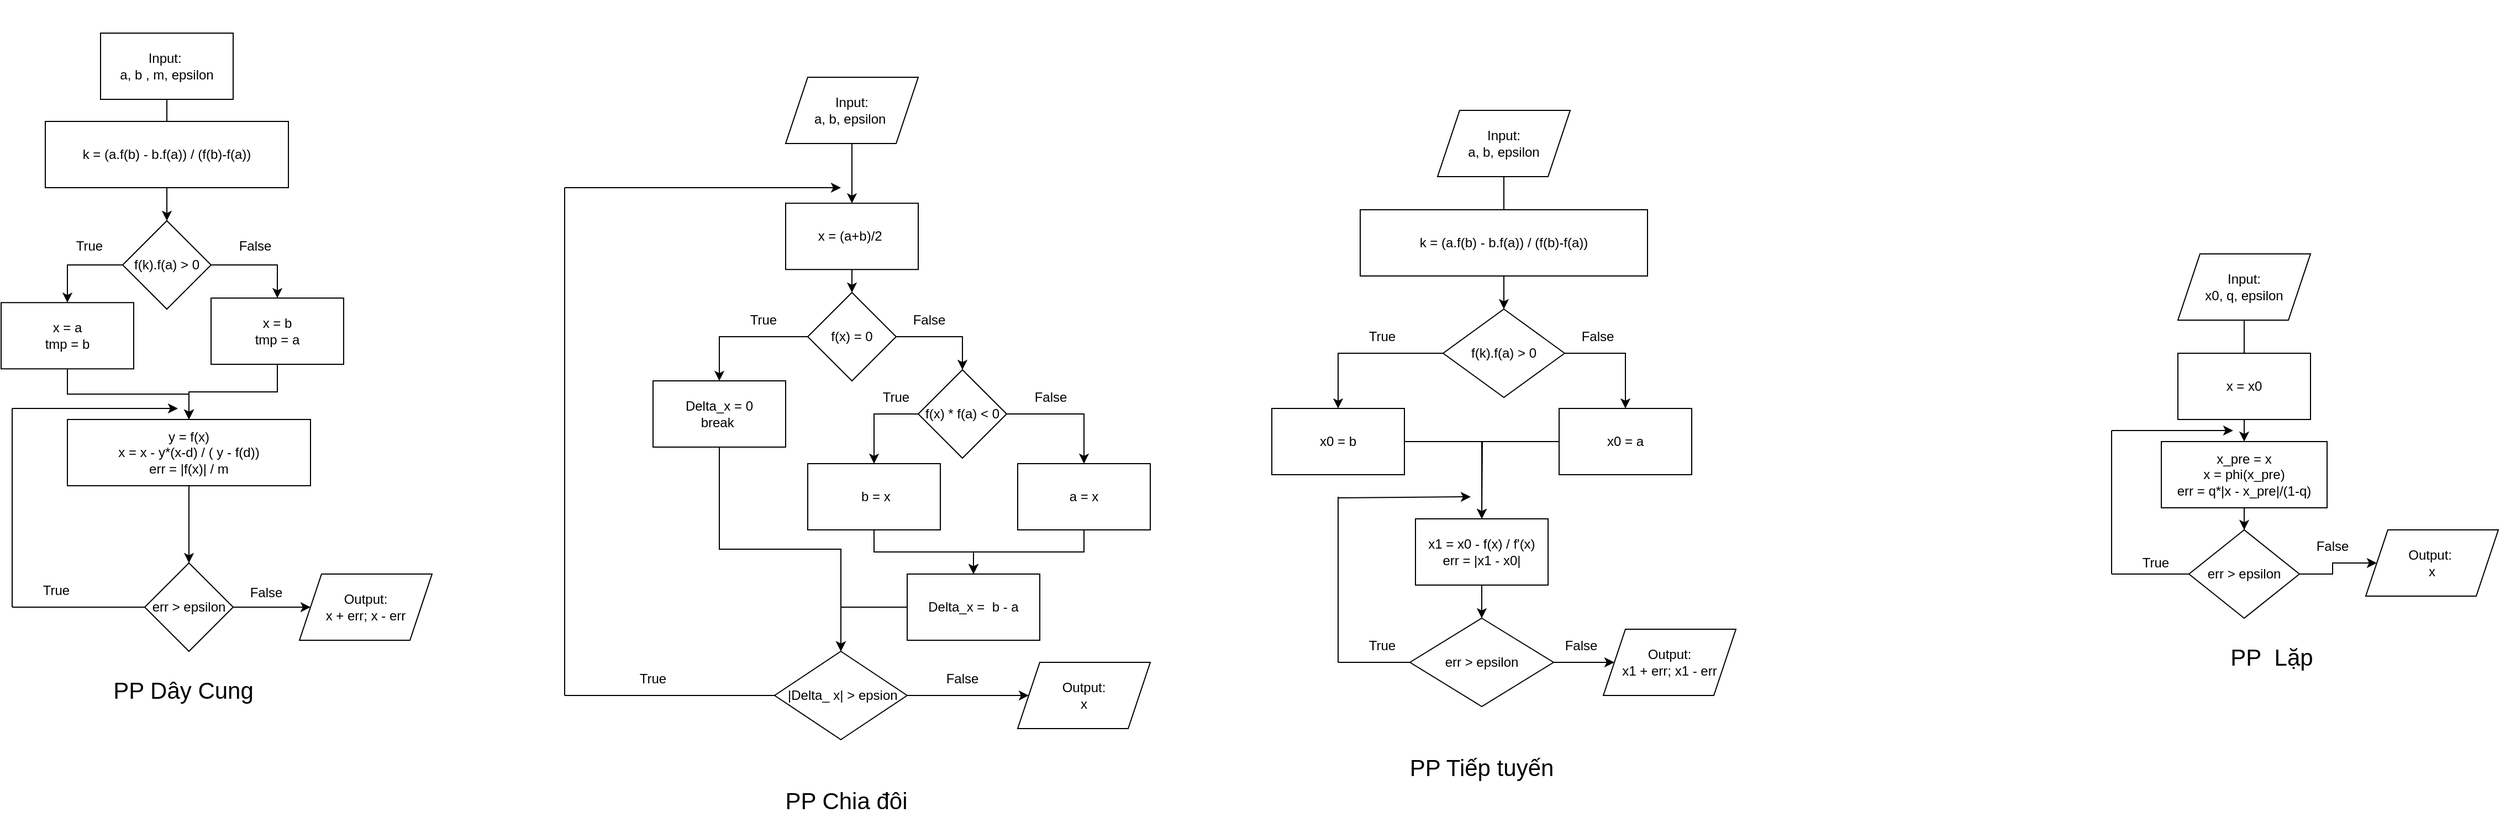 <mxfile version="24.2.5" type="device">
  <diagram name="Trang-1" id="L4D_aGBdxR2OYIPZ12Mq">
    <mxGraphModel dx="2575" dy="982" grid="1" gridSize="10" guides="1" tooltips="1" connect="1" arrows="1" fold="1" page="1" pageScale="1" pageWidth="827" pageHeight="1169" math="0" shadow="0">
      <root>
        <mxCell id="0" />
        <mxCell id="1" parent="0" />
        <mxCell id="GbJV0H-YjxE18d9n_con-35" value="" style="group" vertex="1" connectable="0" parent="1">
          <mxGeometry x="-260" y="130" width="390" height="610" as="geometry" />
        </mxCell>
        <mxCell id="GbJV0H-YjxE18d9n_con-9" value="" style="edgeStyle=orthogonalEdgeStyle;rounded=0;orthogonalLoop=1;jettySize=auto;html=1;" edge="1" parent="GbJV0H-YjxE18d9n_con-35" source="GbJV0H-YjxE18d9n_con-1" target="GbJV0H-YjxE18d9n_con-3">
          <mxGeometry relative="1" as="geometry" />
        </mxCell>
        <mxCell id="GbJV0H-YjxE18d9n_con-1" value="&lt;div&gt;Input:&amp;nbsp;&lt;/div&gt;a, b , m, epsilon" style="rounded=0;whiteSpace=wrap;html=1;" vertex="1" parent="GbJV0H-YjxE18d9n_con-35">
          <mxGeometry x="90" width="120" height="60" as="geometry" />
        </mxCell>
        <mxCell id="GbJV0H-YjxE18d9n_con-2" value="k = (a.f(b) - b.f(a)) / (f(b)-f(a))" style="rounded=0;whiteSpace=wrap;html=1;" vertex="1" parent="GbJV0H-YjxE18d9n_con-35">
          <mxGeometry x="40" y="80" width="220" height="60" as="geometry" />
        </mxCell>
        <mxCell id="GbJV0H-YjxE18d9n_con-14" style="edgeStyle=orthogonalEdgeStyle;rounded=0;orthogonalLoop=1;jettySize=auto;html=1;entryX=0.5;entryY=0;entryDx=0;entryDy=0;exitX=0;exitY=0.5;exitDx=0;exitDy=0;" edge="1" parent="GbJV0H-YjxE18d9n_con-35" source="GbJV0H-YjxE18d9n_con-3" target="GbJV0H-YjxE18d9n_con-11">
          <mxGeometry relative="1" as="geometry" />
        </mxCell>
        <mxCell id="GbJV0H-YjxE18d9n_con-15" style="edgeStyle=orthogonalEdgeStyle;rounded=0;orthogonalLoop=1;jettySize=auto;html=1;exitX=1;exitY=0.5;exitDx=0;exitDy=0;entryX=0.5;entryY=0;entryDx=0;entryDy=0;" edge="1" parent="GbJV0H-YjxE18d9n_con-35" source="GbJV0H-YjxE18d9n_con-3" target="GbJV0H-YjxE18d9n_con-12">
          <mxGeometry relative="1" as="geometry" />
        </mxCell>
        <mxCell id="GbJV0H-YjxE18d9n_con-3" value="f(k).f(a) &amp;gt; 0" style="rhombus;whiteSpace=wrap;html=1;" vertex="1" parent="GbJV0H-YjxE18d9n_con-35">
          <mxGeometry x="110" y="170" width="80" height="80" as="geometry" />
        </mxCell>
        <mxCell id="GbJV0H-YjxE18d9n_con-22" value="" style="edgeStyle=orthogonalEdgeStyle;rounded=0;orthogonalLoop=1;jettySize=auto;html=1;" edge="1" parent="GbJV0H-YjxE18d9n_con-35" source="GbJV0H-YjxE18d9n_con-11" target="GbJV0H-YjxE18d9n_con-17">
          <mxGeometry relative="1" as="geometry" />
        </mxCell>
        <mxCell id="GbJV0H-YjxE18d9n_con-11" value="x = a&lt;br&gt;tmp = b" style="rounded=0;whiteSpace=wrap;html=1;" vertex="1" parent="GbJV0H-YjxE18d9n_con-35">
          <mxGeometry y="244.13" width="120" height="60" as="geometry" />
        </mxCell>
        <mxCell id="GbJV0H-YjxE18d9n_con-23" value="" style="edgeStyle=orthogonalEdgeStyle;rounded=0;orthogonalLoop=1;jettySize=auto;html=1;" edge="1" parent="GbJV0H-YjxE18d9n_con-35" source="GbJV0H-YjxE18d9n_con-12" target="GbJV0H-YjxE18d9n_con-17">
          <mxGeometry relative="1" as="geometry" />
        </mxCell>
        <mxCell id="GbJV0H-YjxE18d9n_con-12" value="x = b&lt;br&gt;tmp = a" style="rounded=0;whiteSpace=wrap;html=1;" vertex="1" parent="GbJV0H-YjxE18d9n_con-35">
          <mxGeometry x="190" y="240" width="120" height="60" as="geometry" />
        </mxCell>
        <mxCell id="GbJV0H-YjxE18d9n_con-19" value="" style="edgeStyle=orthogonalEdgeStyle;rounded=0;orthogonalLoop=1;jettySize=auto;html=1;" edge="1" parent="GbJV0H-YjxE18d9n_con-35" source="GbJV0H-YjxE18d9n_con-17" target="GbJV0H-YjxE18d9n_con-18">
          <mxGeometry relative="1" as="geometry" />
        </mxCell>
        <mxCell id="GbJV0H-YjxE18d9n_con-17" value="y = f(x)&lt;br&gt;x = x - y*(x-d) / ( y - f(d))&lt;br&gt;err = |f(x)| / m" style="rounded=0;whiteSpace=wrap;html=1;" vertex="1" parent="GbJV0H-YjxE18d9n_con-35">
          <mxGeometry x="60" y="350" width="220" height="60" as="geometry" />
        </mxCell>
        <mxCell id="GbJV0H-YjxE18d9n_con-21" value="" style="edgeStyle=orthogonalEdgeStyle;rounded=0;orthogonalLoop=1;jettySize=auto;html=1;" edge="1" parent="GbJV0H-YjxE18d9n_con-35" source="GbJV0H-YjxE18d9n_con-18" target="GbJV0H-YjxE18d9n_con-20">
          <mxGeometry relative="1" as="geometry" />
        </mxCell>
        <mxCell id="GbJV0H-YjxE18d9n_con-18" value="err &amp;gt; epsilon" style="rhombus;whiteSpace=wrap;html=1;rounded=0;" vertex="1" parent="GbJV0H-YjxE18d9n_con-35">
          <mxGeometry x="130" y="480" width="80" height="80" as="geometry" />
        </mxCell>
        <mxCell id="GbJV0H-YjxE18d9n_con-20" value="Output:&lt;br&gt;x + err; x - err" style="shape=parallelogram;perimeter=parallelogramPerimeter;whiteSpace=wrap;html=1;fixedSize=1;rounded=0;" vertex="1" parent="GbJV0H-YjxE18d9n_con-35">
          <mxGeometry x="270" y="490" width="120" height="60" as="geometry" />
        </mxCell>
        <mxCell id="GbJV0H-YjxE18d9n_con-25" value="" style="endArrow=classic;html=1;rounded=0;" edge="1" parent="GbJV0H-YjxE18d9n_con-35">
          <mxGeometry width="50" height="50" relative="1" as="geometry">
            <mxPoint x="10" y="340" as="sourcePoint" />
            <mxPoint x="160" y="340" as="targetPoint" />
          </mxGeometry>
        </mxCell>
        <mxCell id="GbJV0H-YjxE18d9n_con-26" value="" style="endArrow=none;html=1;rounded=0;" edge="1" parent="GbJV0H-YjxE18d9n_con-35">
          <mxGeometry width="50" height="50" relative="1" as="geometry">
            <mxPoint x="10" y="520" as="sourcePoint" />
            <mxPoint x="10" y="340" as="targetPoint" />
          </mxGeometry>
        </mxCell>
        <mxCell id="GbJV0H-YjxE18d9n_con-27" value="" style="endArrow=none;html=1;rounded=0;entryX=0;entryY=0.5;entryDx=0;entryDy=0;" edge="1" parent="GbJV0H-YjxE18d9n_con-35" target="GbJV0H-YjxE18d9n_con-18">
          <mxGeometry width="50" height="50" relative="1" as="geometry">
            <mxPoint x="10" y="520" as="sourcePoint" />
            <mxPoint x="120" y="470" as="targetPoint" />
          </mxGeometry>
        </mxCell>
        <mxCell id="GbJV0H-YjxE18d9n_con-28" value="True" style="text;html=1;align=center;verticalAlign=middle;whiteSpace=wrap;rounded=0;" vertex="1" parent="GbJV0H-YjxE18d9n_con-35">
          <mxGeometry x="50" y="178.09" width="60" height="30" as="geometry" />
        </mxCell>
        <mxCell id="GbJV0H-YjxE18d9n_con-29" value="True" style="text;html=1;align=center;verticalAlign=middle;whiteSpace=wrap;rounded=0;" vertex="1" parent="GbJV0H-YjxE18d9n_con-35">
          <mxGeometry x="20" y="490" width="60" height="30" as="geometry" />
        </mxCell>
        <mxCell id="GbJV0H-YjxE18d9n_con-30" value="False" style="text;html=1;align=center;verticalAlign=middle;whiteSpace=wrap;rounded=0;" vertex="1" parent="GbJV0H-YjxE18d9n_con-35">
          <mxGeometry x="200" y="178.09" width="60" height="30" as="geometry" />
        </mxCell>
        <mxCell id="GbJV0H-YjxE18d9n_con-31" value="False" style="text;html=1;align=center;verticalAlign=middle;whiteSpace=wrap;rounded=0;" vertex="1" parent="GbJV0H-YjxE18d9n_con-35">
          <mxGeometry x="210" y="491.91" width="60" height="30" as="geometry" />
        </mxCell>
        <mxCell id="GbJV0H-YjxE18d9n_con-32" value="PP Dây Cung" style="text;html=1;align=center;verticalAlign=middle;whiteSpace=wrap;rounded=0;strokeWidth=2;fontSize=21;" vertex="1" parent="GbJV0H-YjxE18d9n_con-35">
          <mxGeometry x="80" y="580" width="170" height="30" as="geometry" />
        </mxCell>
        <mxCell id="GbJV0H-YjxE18d9n_con-96" value="" style="group" vertex="1" connectable="0" parent="1">
          <mxGeometry x="250" y="100" width="530" height="740" as="geometry" />
        </mxCell>
        <mxCell id="GbJV0H-YjxE18d9n_con-37" value="Input:&lt;br&gt;a, b, epsilon&amp;nbsp;" style="shape=parallelogram;perimeter=parallelogramPerimeter;whiteSpace=wrap;html=1;fixedSize=1;" vertex="1" parent="GbJV0H-YjxE18d9n_con-96">
          <mxGeometry x="200" y="70" width="120" height="60" as="geometry" />
        </mxCell>
        <mxCell id="GbJV0H-YjxE18d9n_con-41" value="" style="edgeStyle=orthogonalEdgeStyle;rounded=0;orthogonalLoop=1;jettySize=auto;html=1;exitX=0.5;exitY=1;exitDx=0;exitDy=0;" edge="1" parent="GbJV0H-YjxE18d9n_con-96" source="GbJV0H-YjxE18d9n_con-37" target="GbJV0H-YjxE18d9n_con-40">
          <mxGeometry relative="1" as="geometry">
            <mxPoint x="260" y="150" as="sourcePoint" />
          </mxGeometry>
        </mxCell>
        <mxCell id="GbJV0H-YjxE18d9n_con-43" value="" style="edgeStyle=orthogonalEdgeStyle;rounded=0;orthogonalLoop=1;jettySize=auto;html=1;" edge="1" parent="GbJV0H-YjxE18d9n_con-96" source="GbJV0H-YjxE18d9n_con-40" target="GbJV0H-YjxE18d9n_con-42">
          <mxGeometry relative="1" as="geometry" />
        </mxCell>
        <mxCell id="GbJV0H-YjxE18d9n_con-40" value="x = (a+b)/2&amp;nbsp;" style="whiteSpace=wrap;html=1;" vertex="1" parent="GbJV0H-YjxE18d9n_con-96">
          <mxGeometry x="200" y="184.13" width="120" height="60" as="geometry" />
        </mxCell>
        <mxCell id="GbJV0H-YjxE18d9n_con-48" style="edgeStyle=orthogonalEdgeStyle;rounded=0;orthogonalLoop=1;jettySize=auto;html=1;entryX=0.5;entryY=0;entryDx=0;entryDy=0;" edge="1" parent="GbJV0H-YjxE18d9n_con-96" source="GbJV0H-YjxE18d9n_con-42" target="GbJV0H-YjxE18d9n_con-44">
          <mxGeometry relative="1" as="geometry" />
        </mxCell>
        <mxCell id="GbJV0H-YjxE18d9n_con-49" style="edgeStyle=orthogonalEdgeStyle;rounded=0;orthogonalLoop=1;jettySize=auto;html=1;exitX=1;exitY=0.5;exitDx=0;exitDy=0;entryX=0.5;entryY=0;entryDx=0;entryDy=0;" edge="1" parent="GbJV0H-YjxE18d9n_con-96" source="GbJV0H-YjxE18d9n_con-42" target="GbJV0H-YjxE18d9n_con-45">
          <mxGeometry relative="1" as="geometry" />
        </mxCell>
        <mxCell id="GbJV0H-YjxE18d9n_con-42" value="f(x)&amp;nbsp;= 0" style="rhombus;whiteSpace=wrap;html=1;" vertex="1" parent="GbJV0H-YjxE18d9n_con-96">
          <mxGeometry x="220" y="265" width="80" height="80" as="geometry" />
        </mxCell>
        <mxCell id="GbJV0H-YjxE18d9n_con-61" style="edgeStyle=orthogonalEdgeStyle;rounded=0;orthogonalLoop=1;jettySize=auto;html=1;exitX=0.5;exitY=1;exitDx=0;exitDy=0;entryX=0.5;entryY=0;entryDx=0;entryDy=0;" edge="1" parent="GbJV0H-YjxE18d9n_con-96" source="GbJV0H-YjxE18d9n_con-44" target="GbJV0H-YjxE18d9n_con-53">
          <mxGeometry relative="1" as="geometry" />
        </mxCell>
        <mxCell id="GbJV0H-YjxE18d9n_con-44" value="Delta_x = 0&lt;br&gt;break&amp;nbsp;" style="rounded=0;whiteSpace=wrap;html=1;" vertex="1" parent="GbJV0H-YjxE18d9n_con-96">
          <mxGeometry x="80" y="345" width="120" height="60" as="geometry" />
        </mxCell>
        <mxCell id="GbJV0H-YjxE18d9n_con-50" style="edgeStyle=orthogonalEdgeStyle;rounded=0;orthogonalLoop=1;jettySize=auto;html=1;exitX=0;exitY=0.5;exitDx=0;exitDy=0;" edge="1" parent="GbJV0H-YjxE18d9n_con-96" source="GbJV0H-YjxE18d9n_con-45" target="GbJV0H-YjxE18d9n_con-46">
          <mxGeometry relative="1" as="geometry" />
        </mxCell>
        <mxCell id="GbJV0H-YjxE18d9n_con-51" style="edgeStyle=orthogonalEdgeStyle;rounded=0;orthogonalLoop=1;jettySize=auto;html=1;exitX=1;exitY=0.5;exitDx=0;exitDy=0;entryX=0.5;entryY=0;entryDx=0;entryDy=0;" edge="1" parent="GbJV0H-YjxE18d9n_con-96" source="GbJV0H-YjxE18d9n_con-45" target="GbJV0H-YjxE18d9n_con-47">
          <mxGeometry relative="1" as="geometry" />
        </mxCell>
        <mxCell id="GbJV0H-YjxE18d9n_con-45" value="f(x) * f(a) &amp;lt; 0" style="rhombus;whiteSpace=wrap;html=1;" vertex="1" parent="GbJV0H-YjxE18d9n_con-96">
          <mxGeometry x="320" y="335" width="80" height="80" as="geometry" />
        </mxCell>
        <mxCell id="GbJV0H-YjxE18d9n_con-59" style="edgeStyle=orthogonalEdgeStyle;rounded=0;orthogonalLoop=1;jettySize=auto;html=1;entryX=0.5;entryY=0;entryDx=0;entryDy=0;" edge="1" parent="GbJV0H-YjxE18d9n_con-96" source="GbJV0H-YjxE18d9n_con-46" target="GbJV0H-YjxE18d9n_con-52">
          <mxGeometry relative="1" as="geometry" />
        </mxCell>
        <mxCell id="GbJV0H-YjxE18d9n_con-46" value="&amp;nbsp;b = x" style="rounded=0;whiteSpace=wrap;html=1;" vertex="1" parent="GbJV0H-YjxE18d9n_con-96">
          <mxGeometry x="220" y="420" width="120" height="60" as="geometry" />
        </mxCell>
        <mxCell id="GbJV0H-YjxE18d9n_con-60" style="edgeStyle=orthogonalEdgeStyle;rounded=0;orthogonalLoop=1;jettySize=auto;html=1;entryX=0.5;entryY=0;entryDx=0;entryDy=0;" edge="1" parent="GbJV0H-YjxE18d9n_con-96" source="GbJV0H-YjxE18d9n_con-47" target="GbJV0H-YjxE18d9n_con-52">
          <mxGeometry relative="1" as="geometry" />
        </mxCell>
        <mxCell id="GbJV0H-YjxE18d9n_con-47" value="a = x" style="rounded=0;whiteSpace=wrap;html=1;" vertex="1" parent="GbJV0H-YjxE18d9n_con-96">
          <mxGeometry x="410" y="420" width="120" height="60" as="geometry" />
        </mxCell>
        <mxCell id="GbJV0H-YjxE18d9n_con-63" style="edgeStyle=orthogonalEdgeStyle;rounded=0;orthogonalLoop=1;jettySize=auto;html=1;entryX=0.5;entryY=0;entryDx=0;entryDy=0;exitX=0;exitY=0.5;exitDx=0;exitDy=0;" edge="1" parent="GbJV0H-YjxE18d9n_con-96" source="GbJV0H-YjxE18d9n_con-52" target="GbJV0H-YjxE18d9n_con-53">
          <mxGeometry relative="1" as="geometry" />
        </mxCell>
        <mxCell id="GbJV0H-YjxE18d9n_con-52" value="Delta_x =&amp;nbsp; b - a" style="rounded=0;whiteSpace=wrap;html=1;" vertex="1" parent="GbJV0H-YjxE18d9n_con-96">
          <mxGeometry x="310" y="520" width="120" height="60" as="geometry" />
        </mxCell>
        <mxCell id="GbJV0H-YjxE18d9n_con-58" style="edgeStyle=orthogonalEdgeStyle;rounded=0;orthogonalLoop=1;jettySize=auto;html=1;entryX=0;entryY=0.5;entryDx=0;entryDy=0;" edge="1" parent="GbJV0H-YjxE18d9n_con-96" source="GbJV0H-YjxE18d9n_con-53" target="GbJV0H-YjxE18d9n_con-54">
          <mxGeometry relative="1" as="geometry" />
        </mxCell>
        <mxCell id="GbJV0H-YjxE18d9n_con-53" value="&amp;nbsp;|Delta_ x| &amp;gt; epsion" style="rhombus;whiteSpace=wrap;html=1;" vertex="1" parent="GbJV0H-YjxE18d9n_con-96">
          <mxGeometry x="190" y="590" width="120" height="80" as="geometry" />
        </mxCell>
        <mxCell id="GbJV0H-YjxE18d9n_con-54" value="Output:&lt;br&gt;x" style="shape=parallelogram;perimeter=parallelogramPerimeter;whiteSpace=wrap;html=1;fixedSize=1;" vertex="1" parent="GbJV0H-YjxE18d9n_con-96">
          <mxGeometry x="410" y="600" width="120" height="60" as="geometry" />
        </mxCell>
        <mxCell id="GbJV0H-YjxE18d9n_con-55" value="" style="endArrow=classic;html=1;rounded=0;" edge="1" parent="GbJV0H-YjxE18d9n_con-96">
          <mxGeometry width="50" height="50" relative="1" as="geometry">
            <mxPoint y="170" as="sourcePoint" />
            <mxPoint x="250" y="170" as="targetPoint" />
          </mxGeometry>
        </mxCell>
        <mxCell id="GbJV0H-YjxE18d9n_con-56" value="" style="endArrow=none;html=1;rounded=0;" edge="1" parent="GbJV0H-YjxE18d9n_con-96">
          <mxGeometry width="50" height="50" relative="1" as="geometry">
            <mxPoint y="630" as="sourcePoint" />
            <mxPoint y="170" as="targetPoint" />
          </mxGeometry>
        </mxCell>
        <mxCell id="GbJV0H-YjxE18d9n_con-57" value="" style="endArrow=none;html=1;rounded=0;entryX=0;entryY=0.5;entryDx=0;entryDy=0;" edge="1" parent="GbJV0H-YjxE18d9n_con-96" target="GbJV0H-YjxE18d9n_con-53">
          <mxGeometry width="50" height="50" relative="1" as="geometry">
            <mxPoint y="630" as="sourcePoint" />
            <mxPoint x="110" y="590" as="targetPoint" />
          </mxGeometry>
        </mxCell>
        <mxCell id="GbJV0H-YjxE18d9n_con-88" value="False" style="text;html=1;align=center;verticalAlign=middle;whiteSpace=wrap;rounded=0;" vertex="1" parent="GbJV0H-YjxE18d9n_con-96">
          <mxGeometry x="300" y="274.51" width="60" height="30" as="geometry" />
        </mxCell>
        <mxCell id="GbJV0H-YjxE18d9n_con-90" value="False" style="text;html=1;align=center;verticalAlign=middle;whiteSpace=wrap;rounded=0;" vertex="1" parent="GbJV0H-YjxE18d9n_con-96">
          <mxGeometry x="330" y="600.0" width="60" height="30" as="geometry" />
        </mxCell>
        <mxCell id="GbJV0H-YjxE18d9n_con-91" value="True" style="text;html=1;align=center;verticalAlign=middle;whiteSpace=wrap;rounded=0;" vertex="1" parent="GbJV0H-YjxE18d9n_con-96">
          <mxGeometry x="50" y="600" width="60" height="30" as="geometry" />
        </mxCell>
        <mxCell id="GbJV0H-YjxE18d9n_con-92" value="True" style="text;html=1;align=center;verticalAlign=middle;whiteSpace=wrap;rounded=0;" vertex="1" parent="GbJV0H-YjxE18d9n_con-96">
          <mxGeometry x="150" y="274.51" width="60" height="30" as="geometry" />
        </mxCell>
        <mxCell id="GbJV0H-YjxE18d9n_con-93" value="False" style="text;html=1;align=center;verticalAlign=middle;whiteSpace=wrap;rounded=0;" vertex="1" parent="GbJV0H-YjxE18d9n_con-96">
          <mxGeometry x="410" y="345.0" width="60" height="30" as="geometry" />
        </mxCell>
        <mxCell id="GbJV0H-YjxE18d9n_con-94" value="True" style="text;html=1;align=center;verticalAlign=middle;whiteSpace=wrap;rounded=0;" vertex="1" parent="GbJV0H-YjxE18d9n_con-96">
          <mxGeometry x="270" y="345" width="60" height="30" as="geometry" />
        </mxCell>
        <mxCell id="GbJV0H-YjxE18d9n_con-95" value="PP Chia đôi" style="text;html=1;align=center;verticalAlign=middle;whiteSpace=wrap;rounded=0;strokeWidth=2;fontSize=21;" vertex="1" parent="GbJV0H-YjxE18d9n_con-96">
          <mxGeometry x="170" y="710" width="170" height="30" as="geometry" />
        </mxCell>
        <mxCell id="GbJV0H-YjxE18d9n_con-123" value="" style="group" vertex="1" connectable="0" parent="1">
          <mxGeometry x="890" y="200" width="420" height="610" as="geometry" />
        </mxCell>
        <mxCell id="GbJV0H-YjxE18d9n_con-106" value="" style="edgeStyle=orthogonalEdgeStyle;rounded=0;orthogonalLoop=1;jettySize=auto;html=1;" edge="1" parent="GbJV0H-YjxE18d9n_con-123" source="GbJV0H-YjxE18d9n_con-98" target="GbJV0H-YjxE18d9n_con-100">
          <mxGeometry relative="1" as="geometry" />
        </mxCell>
        <mxCell id="GbJV0H-YjxE18d9n_con-98" value="Input:&lt;br&gt;a, b, epsilon" style="shape=parallelogram;perimeter=parallelogramPerimeter;whiteSpace=wrap;html=1;fixedSize=1;" vertex="1" parent="GbJV0H-YjxE18d9n_con-123">
          <mxGeometry x="150" width="120" height="60" as="geometry" />
        </mxCell>
        <mxCell id="GbJV0H-YjxE18d9n_con-99" value="k = (a.f(b) - b.f(a)) / (f(b)-f(a))" style="rounded=0;whiteSpace=wrap;html=1;" vertex="1" parent="GbJV0H-YjxE18d9n_con-123">
          <mxGeometry x="80" y="90" width="260" height="60" as="geometry" />
        </mxCell>
        <mxCell id="GbJV0H-YjxE18d9n_con-107" style="edgeStyle=orthogonalEdgeStyle;rounded=0;orthogonalLoop=1;jettySize=auto;html=1;entryX=0.5;entryY=0;entryDx=0;entryDy=0;" edge="1" parent="GbJV0H-YjxE18d9n_con-123" source="GbJV0H-YjxE18d9n_con-100" target="GbJV0H-YjxE18d9n_con-101">
          <mxGeometry relative="1" as="geometry" />
        </mxCell>
        <mxCell id="GbJV0H-YjxE18d9n_con-108" style="edgeStyle=orthogonalEdgeStyle;rounded=0;orthogonalLoop=1;jettySize=auto;html=1;entryX=0.5;entryY=0;entryDx=0;entryDy=0;exitX=1;exitY=0.5;exitDx=0;exitDy=0;" edge="1" parent="GbJV0H-YjxE18d9n_con-123" source="GbJV0H-YjxE18d9n_con-100" target="GbJV0H-YjxE18d9n_con-102">
          <mxGeometry relative="1" as="geometry" />
        </mxCell>
        <mxCell id="GbJV0H-YjxE18d9n_con-100" value="f(k).f(a) &amp;gt; 0" style="rhombus;whiteSpace=wrap;html=1;" vertex="1" parent="GbJV0H-YjxE18d9n_con-123">
          <mxGeometry x="155" y="180" width="110" height="80" as="geometry" />
        </mxCell>
        <mxCell id="GbJV0H-YjxE18d9n_con-109" style="edgeStyle=orthogonalEdgeStyle;rounded=0;orthogonalLoop=1;jettySize=auto;html=1;entryX=0.5;entryY=0;entryDx=0;entryDy=0;" edge="1" parent="GbJV0H-YjxE18d9n_con-123" source="GbJV0H-YjxE18d9n_con-101" target="GbJV0H-YjxE18d9n_con-103">
          <mxGeometry relative="1" as="geometry" />
        </mxCell>
        <mxCell id="GbJV0H-YjxE18d9n_con-101" value="x0 = b" style="rounded=0;whiteSpace=wrap;html=1;" vertex="1" parent="GbJV0H-YjxE18d9n_con-123">
          <mxGeometry y="270" width="120" height="60" as="geometry" />
        </mxCell>
        <mxCell id="GbJV0H-YjxE18d9n_con-110" style="edgeStyle=orthogonalEdgeStyle;rounded=0;orthogonalLoop=1;jettySize=auto;html=1;" edge="1" parent="GbJV0H-YjxE18d9n_con-123" source="GbJV0H-YjxE18d9n_con-102">
          <mxGeometry relative="1" as="geometry">
            <mxPoint x="190" y="370" as="targetPoint" />
          </mxGeometry>
        </mxCell>
        <mxCell id="GbJV0H-YjxE18d9n_con-102" value="x0 = a" style="rounded=0;whiteSpace=wrap;html=1;" vertex="1" parent="GbJV0H-YjxE18d9n_con-123">
          <mxGeometry x="260" y="270" width="120" height="60" as="geometry" />
        </mxCell>
        <mxCell id="GbJV0H-YjxE18d9n_con-111" style="edgeStyle=orthogonalEdgeStyle;rounded=0;orthogonalLoop=1;jettySize=auto;html=1;entryX=0.5;entryY=0;entryDx=0;entryDy=0;" edge="1" parent="GbJV0H-YjxE18d9n_con-123" source="GbJV0H-YjxE18d9n_con-103" target="GbJV0H-YjxE18d9n_con-104">
          <mxGeometry relative="1" as="geometry" />
        </mxCell>
        <mxCell id="GbJV0H-YjxE18d9n_con-103" value="x1 = x0 - f(x) / f&#39;(x)&lt;br&gt;err = |x1 - x0|" style="rounded=0;whiteSpace=wrap;html=1;" vertex="1" parent="GbJV0H-YjxE18d9n_con-123">
          <mxGeometry x="130" y="370" width="120" height="60" as="geometry" />
        </mxCell>
        <mxCell id="GbJV0H-YjxE18d9n_con-112" value="" style="edgeStyle=orthogonalEdgeStyle;rounded=0;orthogonalLoop=1;jettySize=auto;html=1;" edge="1" parent="GbJV0H-YjxE18d9n_con-123" source="GbJV0H-YjxE18d9n_con-104" target="GbJV0H-YjxE18d9n_con-105">
          <mxGeometry relative="1" as="geometry" />
        </mxCell>
        <mxCell id="GbJV0H-YjxE18d9n_con-104" value="err &amp;gt; epsilon" style="rhombus;whiteSpace=wrap;html=1;" vertex="1" parent="GbJV0H-YjxE18d9n_con-123">
          <mxGeometry x="125" y="460" width="130" height="80" as="geometry" />
        </mxCell>
        <mxCell id="GbJV0H-YjxE18d9n_con-105" value="Output:&lt;br&gt;x1 + err; x1 - err" style="shape=parallelogram;perimeter=parallelogramPerimeter;whiteSpace=wrap;html=1;fixedSize=1;" vertex="1" parent="GbJV0H-YjxE18d9n_con-123">
          <mxGeometry x="300" y="470" width="120" height="60" as="geometry" />
        </mxCell>
        <mxCell id="GbJV0H-YjxE18d9n_con-114" value="" style="endArrow=classic;html=1;rounded=0;" edge="1" parent="GbJV0H-YjxE18d9n_con-123">
          <mxGeometry width="50" height="50" relative="1" as="geometry">
            <mxPoint x="60" y="351" as="sourcePoint" />
            <mxPoint x="180" y="350" as="targetPoint" />
          </mxGeometry>
        </mxCell>
        <mxCell id="GbJV0H-YjxE18d9n_con-115" value="" style="endArrow=none;html=1;rounded=0;" edge="1" parent="GbJV0H-YjxE18d9n_con-123">
          <mxGeometry width="50" height="50" relative="1" as="geometry">
            <mxPoint x="60" y="500" as="sourcePoint" />
            <mxPoint x="60" y="350" as="targetPoint" />
          </mxGeometry>
        </mxCell>
        <mxCell id="GbJV0H-YjxE18d9n_con-116" value="" style="endArrow=none;html=1;rounded=0;entryX=0;entryY=0.5;entryDx=0;entryDy=0;" edge="1" parent="GbJV0H-YjxE18d9n_con-123" target="GbJV0H-YjxE18d9n_con-104">
          <mxGeometry width="50" height="50" relative="1" as="geometry">
            <mxPoint x="60" y="500" as="sourcePoint" />
            <mxPoint x="130" y="520" as="targetPoint" />
          </mxGeometry>
        </mxCell>
        <mxCell id="GbJV0H-YjxE18d9n_con-117" value="True" style="text;html=1;align=center;verticalAlign=middle;whiteSpace=wrap;rounded=0;" vertex="1" parent="GbJV0H-YjxE18d9n_con-123">
          <mxGeometry x="70" y="190" width="60" height="30" as="geometry" />
        </mxCell>
        <mxCell id="GbJV0H-YjxE18d9n_con-118" value="False" style="text;html=1;align=center;verticalAlign=middle;whiteSpace=wrap;rounded=0;" vertex="1" parent="GbJV0H-YjxE18d9n_con-123">
          <mxGeometry x="265" y="189.99" width="60" height="30" as="geometry" />
        </mxCell>
        <mxCell id="GbJV0H-YjxE18d9n_con-120" value="True" style="text;html=1;align=center;verticalAlign=middle;whiteSpace=wrap;rounded=0;" vertex="1" parent="GbJV0H-YjxE18d9n_con-123">
          <mxGeometry x="70" y="470" width="60" height="30" as="geometry" />
        </mxCell>
        <mxCell id="GbJV0H-YjxE18d9n_con-121" value="False" style="text;html=1;align=center;verticalAlign=middle;whiteSpace=wrap;rounded=0;" vertex="1" parent="GbJV0H-YjxE18d9n_con-123">
          <mxGeometry x="250" y="470" width="60" height="30" as="geometry" />
        </mxCell>
        <mxCell id="GbJV0H-YjxE18d9n_con-122" value="PP Tiếp tuyến" style="text;html=1;align=center;verticalAlign=middle;whiteSpace=wrap;rounded=0;strokeWidth=2;fontSize=21;" vertex="1" parent="GbJV0H-YjxE18d9n_con-123">
          <mxGeometry x="105" y="580" width="170" height="30" as="geometry" />
        </mxCell>
        <mxCell id="GbJV0H-YjxE18d9n_con-141" value="" style="group" vertex="1" connectable="0" parent="1">
          <mxGeometry x="1650" y="330" width="350" height="380" as="geometry" />
        </mxCell>
        <mxCell id="GbJV0H-YjxE18d9n_con-129" value="" style="edgeStyle=orthogonalEdgeStyle;rounded=0;orthogonalLoop=1;jettySize=auto;html=1;" edge="1" parent="GbJV0H-YjxE18d9n_con-141" source="GbJV0H-YjxE18d9n_con-124" target="GbJV0H-YjxE18d9n_con-126">
          <mxGeometry relative="1" as="geometry" />
        </mxCell>
        <mxCell id="GbJV0H-YjxE18d9n_con-124" value="Input:&lt;div&gt;x0, q, epsilon&lt;/div&gt;" style="shape=parallelogram;perimeter=parallelogramPerimeter;whiteSpace=wrap;html=1;fixedSize=1;" vertex="1" parent="GbJV0H-YjxE18d9n_con-141">
          <mxGeometry x="60" width="120" height="60" as="geometry" />
        </mxCell>
        <mxCell id="GbJV0H-YjxE18d9n_con-125" value="x = x0" style="rounded=0;whiteSpace=wrap;html=1;" vertex="1" parent="GbJV0H-YjxE18d9n_con-141">
          <mxGeometry x="60" y="90" width="120" height="60" as="geometry" />
        </mxCell>
        <mxCell id="GbJV0H-YjxE18d9n_con-130" value="" style="edgeStyle=orthogonalEdgeStyle;rounded=0;orthogonalLoop=1;jettySize=auto;html=1;" edge="1" parent="GbJV0H-YjxE18d9n_con-141" source="GbJV0H-YjxE18d9n_con-126" target="GbJV0H-YjxE18d9n_con-127">
          <mxGeometry relative="1" as="geometry" />
        </mxCell>
        <mxCell id="GbJV0H-YjxE18d9n_con-126" value="x_pre = x&lt;br&gt;x = phi(x_pre)&lt;br&gt;err = q*|x - x_pre|/(1-q)" style="rounded=0;whiteSpace=wrap;html=1;" vertex="1" parent="GbJV0H-YjxE18d9n_con-141">
          <mxGeometry x="45" y="170" width="150" height="60" as="geometry" />
        </mxCell>
        <mxCell id="GbJV0H-YjxE18d9n_con-131" value="" style="edgeStyle=orthogonalEdgeStyle;rounded=0;orthogonalLoop=1;jettySize=auto;html=1;" edge="1" parent="GbJV0H-YjxE18d9n_con-141" source="GbJV0H-YjxE18d9n_con-127" target="GbJV0H-YjxE18d9n_con-128">
          <mxGeometry relative="1" as="geometry" />
        </mxCell>
        <mxCell id="GbJV0H-YjxE18d9n_con-127" value="err &amp;gt; epsilon" style="rhombus;whiteSpace=wrap;html=1;" vertex="1" parent="GbJV0H-YjxE18d9n_con-141">
          <mxGeometry x="70" y="250" width="100" height="80" as="geometry" />
        </mxCell>
        <mxCell id="GbJV0H-YjxE18d9n_con-128" value="Output:&amp;nbsp;&lt;br&gt;x" style="shape=parallelogram;perimeter=parallelogramPerimeter;whiteSpace=wrap;html=1;fixedSize=1;" vertex="1" parent="GbJV0H-YjxE18d9n_con-141">
          <mxGeometry x="230" y="250" width="120" height="60" as="geometry" />
        </mxCell>
        <mxCell id="GbJV0H-YjxE18d9n_con-133" value="" style="endArrow=none;html=1;rounded=0;entryX=0;entryY=0.5;entryDx=0;entryDy=0;" edge="1" parent="GbJV0H-YjxE18d9n_con-141" target="GbJV0H-YjxE18d9n_con-127">
          <mxGeometry width="50" height="50" relative="1" as="geometry">
            <mxPoint y="290" as="sourcePoint" />
            <mxPoint x="30" y="270" as="targetPoint" />
          </mxGeometry>
        </mxCell>
        <mxCell id="GbJV0H-YjxE18d9n_con-134" value="" style="endArrow=none;html=1;rounded=0;" edge="1" parent="GbJV0H-YjxE18d9n_con-141">
          <mxGeometry width="50" height="50" relative="1" as="geometry">
            <mxPoint y="290" as="sourcePoint" />
            <mxPoint y="160" as="targetPoint" />
          </mxGeometry>
        </mxCell>
        <mxCell id="GbJV0H-YjxE18d9n_con-135" value="" style="endArrow=classic;html=1;rounded=0;" edge="1" parent="GbJV0H-YjxE18d9n_con-141">
          <mxGeometry width="50" height="50" relative="1" as="geometry">
            <mxPoint y="160" as="sourcePoint" />
            <mxPoint x="110" y="160" as="targetPoint" />
          </mxGeometry>
        </mxCell>
        <mxCell id="GbJV0H-YjxE18d9n_con-136" value="True" style="text;html=1;align=center;verticalAlign=middle;whiteSpace=wrap;rounded=0;" vertex="1" parent="GbJV0H-YjxE18d9n_con-141">
          <mxGeometry x="10" y="265" width="60" height="30" as="geometry" />
        </mxCell>
        <mxCell id="GbJV0H-YjxE18d9n_con-137" value="False" style="text;html=1;align=center;verticalAlign=middle;whiteSpace=wrap;rounded=0;" vertex="1" parent="GbJV0H-YjxE18d9n_con-141">
          <mxGeometry x="170" y="250" width="60" height="30" as="geometry" />
        </mxCell>
        <mxCell id="GbJV0H-YjxE18d9n_con-140" value="PP&amp;nbsp; Lặp" style="text;html=1;align=center;verticalAlign=middle;whiteSpace=wrap;rounded=0;strokeWidth=2;fontSize=21;" vertex="1" parent="GbJV0H-YjxE18d9n_con-141">
          <mxGeometry x="60" y="350" width="170" height="30" as="geometry" />
        </mxCell>
      </root>
    </mxGraphModel>
  </diagram>
</mxfile>
